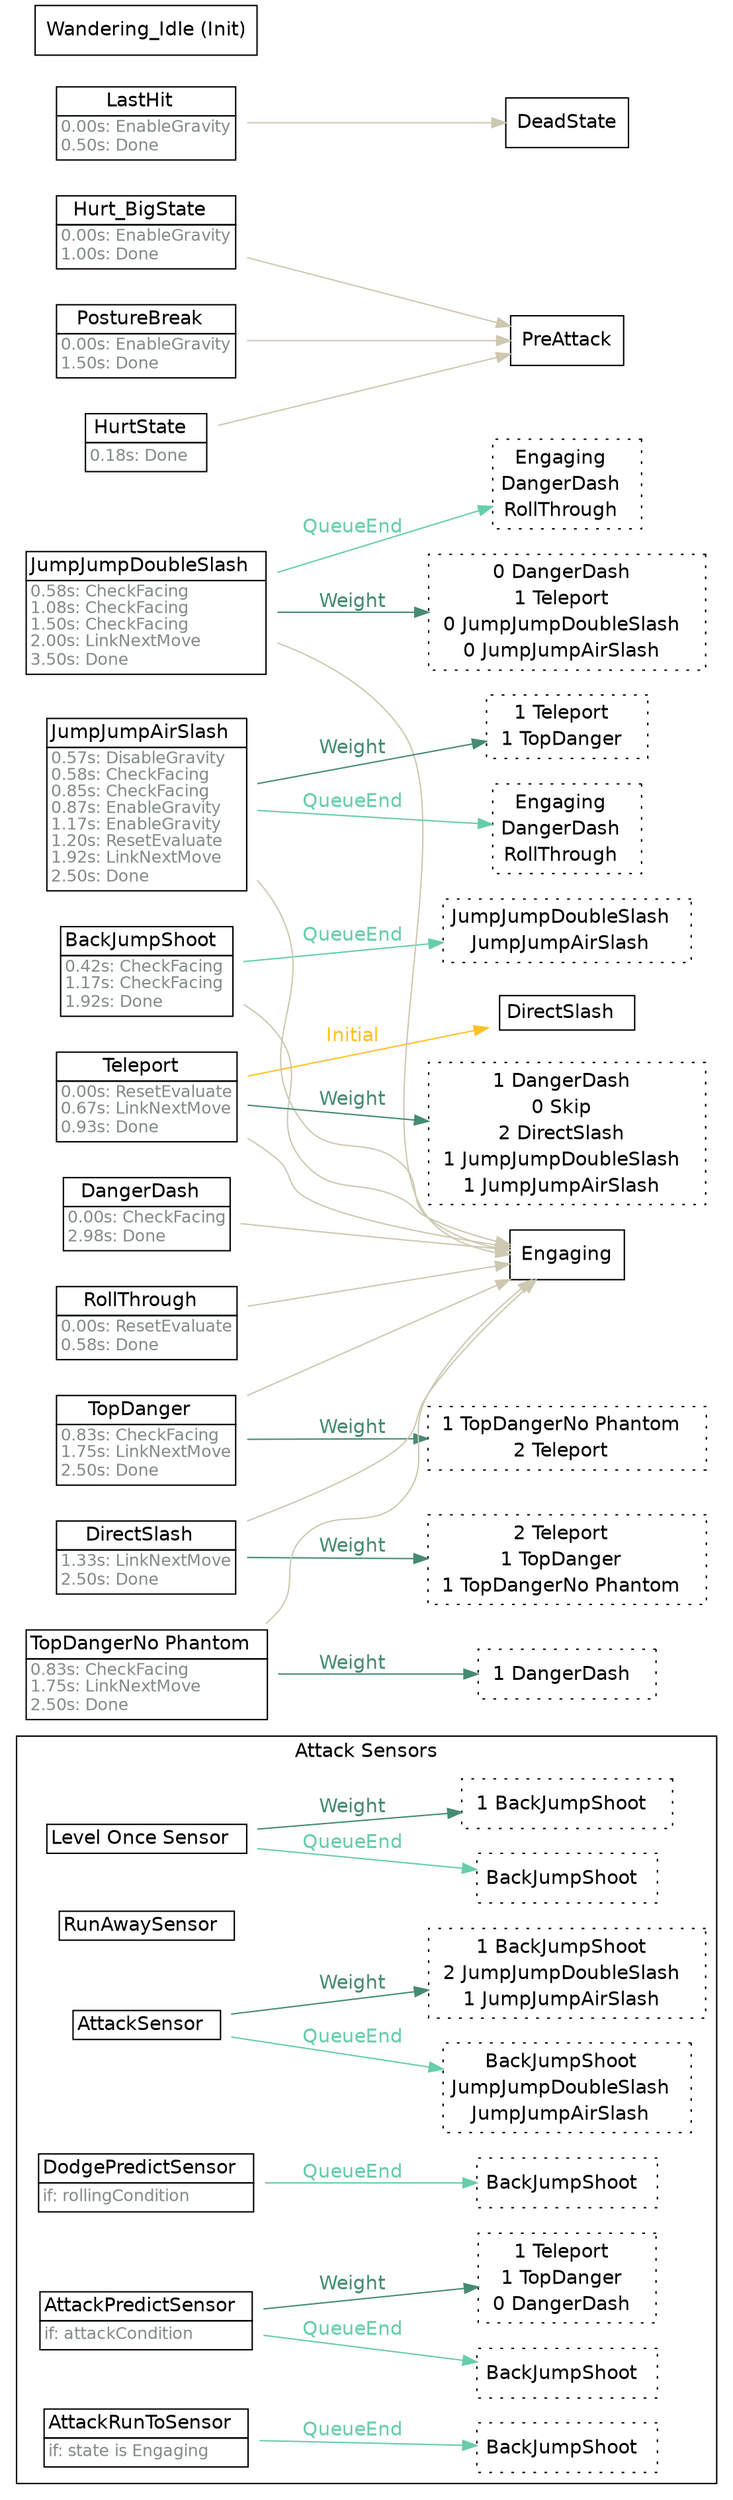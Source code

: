 strict digraph "Foo" {
	"rankdir"="LR";
	node ["shape"="box","fontname"="Helvetica"];
	edge ["fontname"="Helvetica"];
	subgraph "cluster_attacksensors" {
		"rank"="sink";
		"label"="Attack Sensors";
		"fontname"="Helvetica";
		"Level Once Sensor" ["shape"="plaintext","label"=<<TABLE border="0" cellspacing="0" cellborder="1" cellpadding="2"><TR><TD>Level Once Sensor  </TD></TR></TABLE>>]
		"Level Once Sensor_linked" ["shape"="box","style"="dotted","label"=<<TABLE border="0" cellspacing="0" cellborder="0" cellpadding="2"><TR><TD>BackJumpShoot  </TD></TR></TABLE>>,"margin"="0.05"]
		"Level Once Sensor" -> "Level Once Sensor_linked"  ["label"="QueueEnd","color"="aquamarine3","fontcolor"="aquamarine3"]
		"Level Once Sensor_weight" ["shape"="box","style"="dotted","label"=<<TABLE border="0" cellspacing="0" cellborder="0" cellpadding="2"><TR><TD>1 BackJumpShoot  </TD></TR></TABLE>>]
		"Level Once Sensor" -> "Level Once Sensor_weight"  ["label"="Weight","color"="aquamarine4","fontcolor"="aquamarine4"]
		"RunAwaySensor" ["shape"="plaintext","label"=<<TABLE border="0" cellspacing="0" cellborder="1" cellpadding="2"><TR><TD>RunAwaySensor  </TD></TR></TABLE>>]
		"AttackSensor" ["shape"="plaintext","label"=<<TABLE border="0" cellspacing="0" cellborder="1" cellpadding="2"><TR><TD>AttackSensor  </TD></TR></TABLE>>]
		"AttackSensor_linked" ["shape"="box","style"="dotted","label"=<<TABLE border="0" cellspacing="0" cellborder="0" cellpadding="2"><TR><TD>BackJumpShoot  </TD></TR><TR><TD>JumpJumpDoubleSlash  </TD></TR><TR><TD>JumpJumpAirSlash  </TD></TR></TABLE>>,"margin"="0.05"]
		"AttackSensor" -> "AttackSensor_linked"  ["label"="QueueEnd","color"="aquamarine3","fontcolor"="aquamarine3"]
		"AttackSensor_weight" ["shape"="box","style"="dotted","label"=<<TABLE border="0" cellspacing="0" cellborder="0" cellpadding="2"><TR><TD>1 BackJumpShoot  </TD></TR><TR><TD>2 JumpJumpDoubleSlash  </TD></TR><TR><TD>1 JumpJumpAirSlash  </TD></TR></TABLE>>]
		"AttackSensor" -> "AttackSensor_weight"  ["label"="Weight","color"="aquamarine4","fontcolor"="aquamarine4"]
		"DodgePredictSensor" ["shape"="plaintext","label"=<<TABLE border="0" cellspacing="0" cellborder="1" cellpadding="2"><TR><TD>DodgePredictSensor  </TD></TR><TR><TD align="left" balign="left"><FONT point-size="12" color="azure4">if: rollingCondition</FONT>  </TD></TR></TABLE>>]
		"DodgePredictSensor_linked" ["shape"="box","style"="dotted","label"=<<TABLE border="0" cellspacing="0" cellborder="0" cellpadding="2"><TR><TD>BackJumpShoot  </TD></TR></TABLE>>,"margin"="0.05"]
		"DodgePredictSensor" -> "DodgePredictSensor_linked"  ["label"="QueueEnd","color"="aquamarine3","fontcolor"="aquamarine3"]
		"AttackPredictSensor" ["shape"="plaintext","label"=<<TABLE border="0" cellspacing="0" cellborder="1" cellpadding="2"><TR><TD>AttackPredictSensor  </TD></TR><TR><TD align="left" balign="left"><FONT point-size="12" color="azure4">if: attackCondition</FONT>  </TD></TR></TABLE>>]
		"AttackPredictSensor_linked" ["shape"="box","style"="dotted","label"=<<TABLE border="0" cellspacing="0" cellborder="0" cellpadding="2"><TR><TD>BackJumpShoot  </TD></TR></TABLE>>,"margin"="0.05"]
		"AttackPredictSensor" -> "AttackPredictSensor_linked"  ["label"="QueueEnd","color"="aquamarine3","fontcolor"="aquamarine3"]
		"AttackRunToSensor" ["shape"="plaintext","label"=<<TABLE border="0" cellspacing="0" cellborder="1" cellpadding="2"><TR><TD>AttackRunToSensor  </TD></TR><TR><TD align="left" balign="left"><FONT point-size="12" color="azure4">if: state is Engaging</FONT>  </TD></TR></TABLE>>]
		"AttackRunToSensor_linked" ["shape"="box","style"="dotted","label"=<<TABLE border="0" cellspacing="0" cellborder="0" cellpadding="2"><TR><TD>BackJumpShoot  </TD></TR></TABLE>>,"margin"="0.05"]
		"AttackRunToSensor" -> "AttackRunToSensor_linked"  ["label"="QueueEnd","color"="aquamarine3","fontcolor"="aquamarine3"]
		"AttackPredictSensor" ["shape"="plaintext","label"=<<TABLE border="0" cellspacing="0" cellborder="1" cellpadding="2"><TR><TD>AttackPredictSensor  </TD></TR><TR><TD align="left" balign="left"><FONT point-size="12" color="azure4">if: attackCondition</FONT>  </TD></TR></TABLE>>]
		"AttackPredictSensor_linked" ["shape"="box","style"="dotted","label"=<<TABLE border="0" cellspacing="0" cellborder="0" cellpadding="2"><TR><TD>BackJumpShoot  </TD></TR></TABLE>>,"margin"="0.05"]
		"AttackPredictSensor" -> "AttackPredictSensor_linked"  ["label"="QueueEnd","color"="aquamarine3","fontcolor"="aquamarine3"]
		"AttackPredictSensor_weight" ["shape"="box","style"="dotted","label"=<<TABLE border="0" cellspacing="0" cellborder="0" cellpadding="2"><TR><TD>1 Teleport  </TD></TR><TR><TD>1 TopDanger  </TD></TR><TR><TD>0 DangerDash  </TD></TR></TABLE>>]
		"AttackPredictSensor" -> "AttackPredictSensor_weight"  ["label"="Weight","color"="aquamarine4","fontcolor"="aquamarine4"]
	}
	
	"BackJumpShoot" -> "Engaging"  ["color"="cornsilk3","fontcolor"="cornsilk3"]
	"BackJumpShoot_linked" ["shape"="box","style"="dotted","label"=<<TABLE border="0" cellspacing="0" cellborder="0" cellpadding="2"><TR><TD>JumpJumpDoubleSlash  </TD></TR><TR><TD>JumpJumpAirSlash  </TD></TR></TABLE>>,"margin"="0.05"]
	"BackJumpShoot" -> "BackJumpShoot_linked"  ["label"="QueueEnd","color"="aquamarine3","fontcolor"="aquamarine3"]
	"BackJumpShoot" ["shape"="plaintext","label"=<<TABLE border="0" cellspacing="0" cellborder="1" cellpadding="2"><TR><TD>BackJumpShoot  </TD></TR><TR><TD align="left" balign="left"><FONT point-size="12" color="azure4">0.42s: CheckFacing<br/>1.17s: CheckFacing<br/>1.92s: Done</FONT>  </TD></TR></TABLE>>]
	"JumpJumpDoubleSlash" -> "Engaging"  ["color"="cornsilk3","fontcolor"="cornsilk3"]
	"JumpJumpDoubleSlash_linked" ["shape"="box","style"="dotted","label"=<<TABLE border="0" cellspacing="0" cellborder="0" cellpadding="2"><TR><TD>Engaging  </TD></TR><TR><TD>DangerDash  </TD></TR><TR><TD>RollThrough  </TD></TR></TABLE>>,"margin"="0.05"]
	"JumpJumpDoubleSlash" -> "JumpJumpDoubleSlash_linked"  ["label"="QueueEnd","color"="aquamarine3","fontcolor"="aquamarine3"]
	"JumpJumpDoubleSlash_weight" ["shape"="box","style"="dotted","label"=<<TABLE border="0" cellspacing="0" cellborder="0" cellpadding="2"><TR><TD>0 DangerDash  </TD></TR><TR><TD>1 Teleport  </TD></TR><TR><TD>0 JumpJumpDoubleSlash  </TD></TR><TR><TD>0 JumpJumpAirSlash  </TD></TR></TABLE>>]
	"JumpJumpDoubleSlash" -> "JumpJumpDoubleSlash_weight"  ["label"="Weight","color"="aquamarine4","fontcolor"="aquamarine4"]
	"JumpJumpDoubleSlash" ["shape"="plaintext","label"=<<TABLE border="0" cellspacing="0" cellborder="1" cellpadding="2"><TR><TD>JumpJumpDoubleSlash  </TD></TR><TR><TD align="left" balign="left"><FONT point-size="12" color="azure4">0.58s: CheckFacing<br/>1.08s: CheckFacing<br/>1.50s: CheckFacing<br/>2.00s: LinkNextMove<br/>3.50s: Done</FONT>  </TD></TR></TABLE>>]
	"JumpJumpAirSlash" -> "Engaging"  ["color"="cornsilk3","fontcolor"="cornsilk3"]
	"JumpJumpAirSlash_linked" ["shape"="box","style"="dotted","label"=<<TABLE border="0" cellspacing="0" cellborder="0" cellpadding="2"><TR><TD>Engaging  </TD></TR><TR><TD>DangerDash  </TD></TR><TR><TD>RollThrough  </TD></TR></TABLE>>,"margin"="0.05"]
	"JumpJumpAirSlash" -> "JumpJumpAirSlash_linked"  ["label"="QueueEnd","color"="aquamarine3","fontcolor"="aquamarine3"]
	"JumpJumpAirSlash_weight" ["shape"="box","style"="dotted","label"=<<TABLE border="0" cellspacing="0" cellborder="0" cellpadding="2"><TR><TD>1 Teleport  </TD></TR><TR><TD>1 TopDanger  </TD></TR></TABLE>>]
	"JumpJumpAirSlash" -> "JumpJumpAirSlash_weight"  ["label"="Weight","color"="aquamarine4","fontcolor"="aquamarine4"]
	"JumpJumpAirSlash" ["shape"="plaintext","label"=<<TABLE border="0" cellspacing="0" cellborder="1" cellpadding="2"><TR><TD>JumpJumpAirSlash  </TD></TR><TR><TD align="left" balign="left"><FONT point-size="12" color="azure4">0.57s: DisableGravity<br/>0.58s: CheckFacing<br/>0.85s: CheckFacing<br/>0.87s: EnableGravity<br/>1.17s: EnableGravity<br/>1.20s: ResetEvaluate<br/>1.92s: LinkNextMove<br/>2.50s: Done</FONT>  </TD></TR></TABLE>>]
	"DangerDash" -> "Engaging"  ["color"="cornsilk3","fontcolor"="cornsilk3"]
	"DangerDash" ["shape"="plaintext","label"=<<TABLE border="0" cellspacing="0" cellborder="1" cellpadding="2"><TR><TD>DangerDash  </TD></TR><TR><TD align="left" balign="left"><FONT point-size="12" color="azure4">0.00s: CheckFacing<br/>2.98s: Done</FONT>  </TD></TR></TABLE>>]
	"Teleport" -> "Engaging"  ["color"="cornsilk3","fontcolor"="cornsilk3"]
	"Teleport_mustuse" ["shape"="plaintext","label"=<<TABLE border="0" cellspacing="0" cellborder="1" cellpadding="4"><TR><TD>DirectSlash  </TD></TR></TABLE>>]
	"Teleport" -> "Teleport_mustuse"  ["label"="Initial","color"="goldenrod1","fontcolor"="goldenrod1"]
	"Teleport_weight" ["shape"="box","style"="dotted","label"=<<TABLE border="0" cellspacing="0" cellborder="0" cellpadding="2"><TR><TD>1 DangerDash  </TD></TR><TR><TD>0 Skip  </TD></TR><TR><TD>2 DirectSlash  </TD></TR><TR><TD>1 JumpJumpDoubleSlash  </TD></TR><TR><TD>1 JumpJumpAirSlash  </TD></TR></TABLE>>]
	"Teleport" -> "Teleport_weight"  ["label"="Weight","color"="aquamarine4","fontcolor"="aquamarine4"]
	"Teleport" ["shape"="plaintext","label"=<<TABLE border="0" cellspacing="0" cellborder="1" cellpadding="2"><TR><TD>Teleport  </TD></TR><TR><TD align="left" balign="left"><FONT point-size="12" color="azure4">0.00s: ResetEvaluate<br/>0.67s: LinkNextMove<br/>0.93s: Done</FONT>  </TD></TR></TABLE>>]
	"TopDanger" -> "Engaging"  ["color"="cornsilk3","fontcolor"="cornsilk3"]
	"TopDanger_weight" ["shape"="box","style"="dotted","label"=<<TABLE border="0" cellspacing="0" cellborder="0" cellpadding="2"><TR><TD>1 TopDangerNo Phantom  </TD></TR><TR><TD>2 Teleport  </TD></TR></TABLE>>]
	"TopDanger" -> "TopDanger_weight"  ["label"="Weight","color"="aquamarine4","fontcolor"="aquamarine4"]
	"TopDanger" ["shape"="plaintext","label"=<<TABLE border="0" cellspacing="0" cellborder="1" cellpadding="2"><TR><TD>TopDanger  </TD></TR><TR><TD align="left" balign="left"><FONT point-size="12" color="azure4">0.83s: CheckFacing<br/>1.75s: LinkNextMove<br/>2.50s: Done</FONT>  </TD></TR></TABLE>>]
	"DirectSlash" -> "Engaging"  ["color"="cornsilk3","fontcolor"="cornsilk3"]
	"DirectSlash_weight" ["shape"="box","style"="dotted","label"=<<TABLE border="0" cellspacing="0" cellborder="0" cellpadding="2"><TR><TD>2 Teleport  </TD></TR><TR><TD>1 TopDanger  </TD></TR><TR><TD>1 TopDangerNo Phantom  </TD></TR></TABLE>>]
	"DirectSlash" -> "DirectSlash_weight"  ["label"="Weight","color"="aquamarine4","fontcolor"="aquamarine4"]
	"DirectSlash" ["shape"="plaintext","label"=<<TABLE border="0" cellspacing="0" cellborder="1" cellpadding="2"><TR><TD>DirectSlash  </TD></TR><TR><TD align="left" balign="left"><FONT point-size="12" color="azure4">1.33s: LinkNextMove<br/>2.50s: Done</FONT>  </TD></TR></TABLE>>]
	"TopDangerNo Phantom" -> "Engaging"  ["color"="cornsilk3","fontcolor"="cornsilk3"]
	"TopDangerNo Phantom_weight" ["shape"="box","style"="dotted","label"=<<TABLE border="0" cellspacing="0" cellborder="0" cellpadding="2"><TR><TD>1 DangerDash  </TD></TR></TABLE>>]
	"TopDangerNo Phantom" -> "TopDangerNo Phantom_weight"  ["label"="Weight","color"="aquamarine4","fontcolor"="aquamarine4"]
	"TopDangerNo Phantom" ["shape"="plaintext","label"=<<TABLE border="0" cellspacing="0" cellborder="1" cellpadding="2"><TR><TD>TopDangerNo Phantom  </TD></TR><TR><TD align="left" balign="left"><FONT point-size="12" color="azure4">0.83s: CheckFacing<br/>1.75s: LinkNextMove<br/>2.50s: Done</FONT>  </TD></TR></TABLE>>]
	"HurtState" -> "PreAttack"  ["color"="cornsilk3","fontcolor"="cornsilk3"]
	"HurtState" ["shape"="plaintext","label"=<<TABLE border="0" cellspacing="0" cellborder="1" cellpadding="2"><TR><TD>HurtState  </TD></TR><TR><TD align="left" balign="left"><FONT point-size="12" color="azure4">0.18s: Done</FONT>  </TD></TR></TABLE>>]
	"Hurt_BigState" -> "PreAttack"  ["color"="cornsilk3","fontcolor"="cornsilk3"]
	"Hurt_BigState" ["shape"="plaintext","label"=<<TABLE border="0" cellspacing="0" cellborder="1" cellpadding="2"><TR><TD>Hurt_BigState  </TD></TR><TR><TD align="left" balign="left"><FONT point-size="12" color="azure4">0.00s: EnableGravity<br/>1.00s: Done</FONT>  </TD></TR></TABLE>>]
	"LastHit" -> "DeadState"  ["color"="cornsilk3","fontcolor"="cornsilk3"]
	"LastHit" ["shape"="plaintext","label"=<<TABLE border="0" cellspacing="0" cellborder="1" cellpadding="2"><TR><TD>LastHit  </TD></TR><TR><TD align="left" balign="left"><FONT point-size="12" color="azure4">0.00s: EnableGravity<br/>0.50s: Done</FONT>  </TD></TR></TABLE>>]
	"PostureBreak" -> "PreAttack"  ["color"="cornsilk3","fontcolor"="cornsilk3"]
	"PostureBreak" ["shape"="plaintext","label"=<<TABLE border="0" cellspacing="0" cellborder="1" cellpadding="2"><TR><TD>PostureBreak  </TD></TR><TR><TD align="left" balign="left"><FONT point-size="12" color="azure4">0.00s: EnableGravity<br/>1.50s: Done</FONT>  </TD></TR></TABLE>>]
	"RollThrough" -> "Engaging"  ["color"="cornsilk3","fontcolor"="cornsilk3"]
	"RollThrough" ["shape"="plaintext","label"=<<TABLE border="0" cellspacing="0" cellborder="1" cellpadding="2"><TR><TD>RollThrough  </TD></TR><TR><TD align="left" balign="left"><FONT point-size="12" color="azure4">0.00s: ResetEvaluate<br/>0.58s: Done</FONT>  </TD></TR></TABLE>>]
	"Wandering_Idle" ["label"="Wandering_Idle (Init)"]
}
